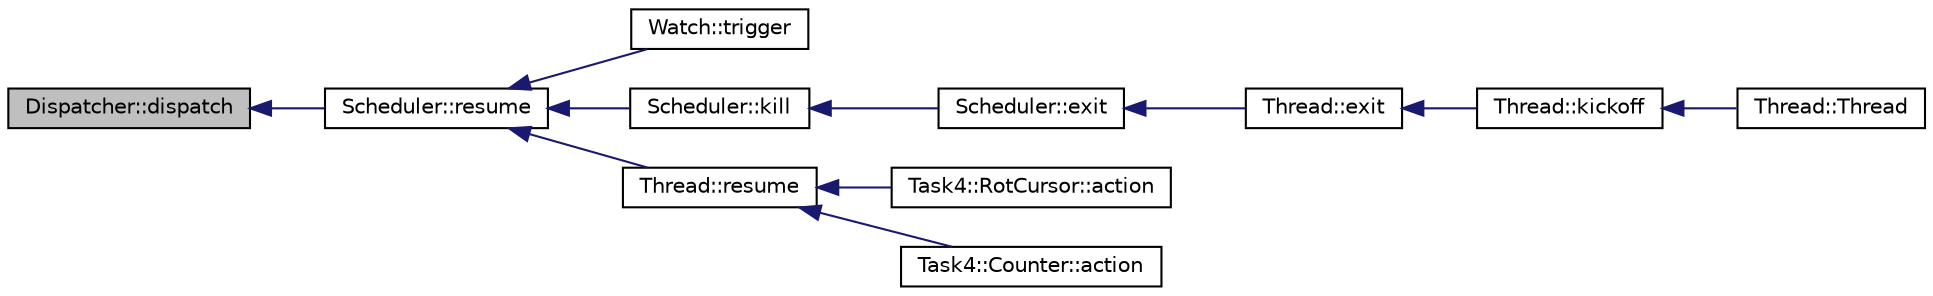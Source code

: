 digraph G
{
  bgcolor="transparent";
  edge [fontname="Helvetica",fontsize="10",labelfontname="Helvetica",labelfontsize="10"];
  node [fontname="Helvetica",fontsize="10",shape=record];
  rankdir="LR";
  Node1 [label="Dispatcher::dispatch",height=0.2,width=0.4,color="black", fillcolor="grey75", style="filled" fontcolor="black"];
  Node1 -> Node2 [dir="back",color="midnightblue",fontsize="10",style="solid",fontname="Helvetica"];
  Node2 [label="Scheduler::resume",height=0.2,width=0.4,color="black",URL="$classScheduler.html#aa4da1861292d77ea37cfa90b6ad569f3",tooltip="Use the scheduling algorithm to get the next thread and resumes with that thread."];
  Node2 -> Node3 [dir="back",color="midnightblue",fontsize="10",style="solid",fontname="Helvetica"];
  Node3 [label="Watch::trigger",height=0.2,width=0.4,color="black",URL="$classWatch.html#a405dccf51f12ca5b5c5409add9a5a09f",tooltip="Handling method of the clock interrupt."];
  Node2 -> Node4 [dir="back",color="midnightblue",fontsize="10",style="solid",fontname="Helvetica"];
  Node4 [label="Scheduler::kill",height=0.2,width=0.4,color="black",URL="$classScheduler.html#a7301daa452a49c955534a11741634c8d",tooltip="Remove the specified thread from the queue of processes."];
  Node4 -> Node5 [dir="back",color="midnightblue",fontsize="10",style="solid",fontname="Helvetica"];
  Node5 [label="Scheduler::exit",height=0.2,width=0.4,color="black",URL="$classScheduler.html#a7648753bdb11886d5d8ae560b7d0e52b",tooltip="Remove the currently active thread from the queue."];
  Node5 -> Node6 [dir="back",color="midnightblue",fontsize="10",style="solid",fontname="Helvetica"];
  Node6 [label="Thread::exit",height=0.2,width=0.4,color="black",URL="$classThread.html#a89750f9023df256c125c79048f217562",tooltip="Terminate execution of this thread."];
  Node6 -> Node7 [dir="back",color="midnightblue",fontsize="10",style="solid",fontname="Helvetica"];
  Node7 [label="Thread::kickoff",height=0.2,width=0.4,color="black",URL="$classThread.html#acbe0a6de445c1c2dbe20e8741a9ed531",tooltip="Kickoff function to initiate thread action."];
  Node7 -> Node8 [dir="back",color="midnightblue",fontsize="10",style="solid",fontname="Helvetica"];
  Node8 [label="Thread::Thread",height=0.2,width=0.4,color="black",URL="$classThread.html#a95c703fb8f2f27cb64f475a8c940864a",tooltip="Default constructor."];
  Node2 -> Node9 [dir="back",color="midnightblue",fontsize="10",style="solid",fontname="Helvetica"];
  Node9 [label="Thread::resume",height=0.2,width=0.4,color="black",URL="$classThread.html#aa686864d54ff4dd4cadf76297da472f9",tooltip="Resume execution with another ready thread."];
  Node9 -> Node10 [dir="back",color="midnightblue",fontsize="10",style="solid",fontname="Helvetica"];
  Node10 [label="Task4::RotCursor::action",height=0.2,width=0.4,color="black",URL="$classTask4_1_1RotCursor.html#a33e3fee3981896223823f4b396339f40",tooltip="start outputting the symbol"];
  Node9 -> Node11 [dir="back",color="midnightblue",fontsize="10",style="solid",fontname="Helvetica"];
  Node11 [label="Task4::Counter::action",height=0.2,width=0.4,color="black",URL="$classTask4_1_1Counter.html#a93c77e391d4d89cf0c34c47b9521d464",tooltip="start outputting and incrementing the counter value"];
}
